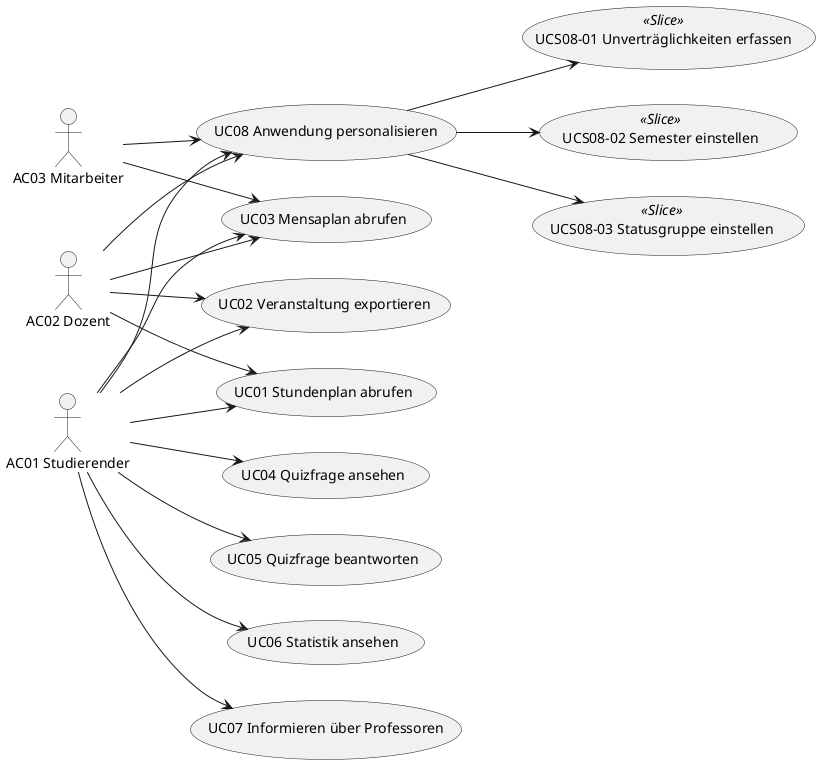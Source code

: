 @startuml
left to right direction

actor :AC01 Studierender: as AC01
actor :AC02 Dozent: as AC02
actor :AC03 Mitarbeiter: as AC03
' actor :AC04 Redakteur: as AC04

' rectangle "SYS03 / SYS04" {
(UC01 Stundenplan abrufen) as (UC01)
(UC02 Veranstaltung exportieren) as (UC02)
(UC03 Mensaplan abrufen) as (UC03)
(UC04 Quizfrage ansehen) as (UC04)
(UC05 Quizfrage beantworten) as (UC05)
(UC06 Statistik ansehen) as (UC06)
(UC07 Informieren über Professoren) as (UC07)
(UC08 Anwendung personalisieren) as (UC08)
(UCS08-01 Unverträglichkeiten erfassen) as (UCS0801) << Slice >>
(UCS08-02 Semester einstellen) as (UCS0802) << Slice >>
(UCS08-03 Statusgruppe einstellen) as (UCS0803) << Slice >>


'}

AC03 --> (UC03)
AC03 --> (UC08)
AC02 --> (UC01)
AC02 --> (UC02)
AC02 --> (UC03)
AC02 --> (UC08)
AC01 --> (UC01)
AC01 --> (UC02)
AC01 --> (UC03)
AC01 --> (UC04)
AC01 --> (UC05)
AC01 --> (UC06)
AC01 --> (UC07)
AC01 --> (UC08)
UC08 --> (UCS0801) 
UC08 --> (UCS0802) 
UC08 --> (UCS0803) 

@enduml